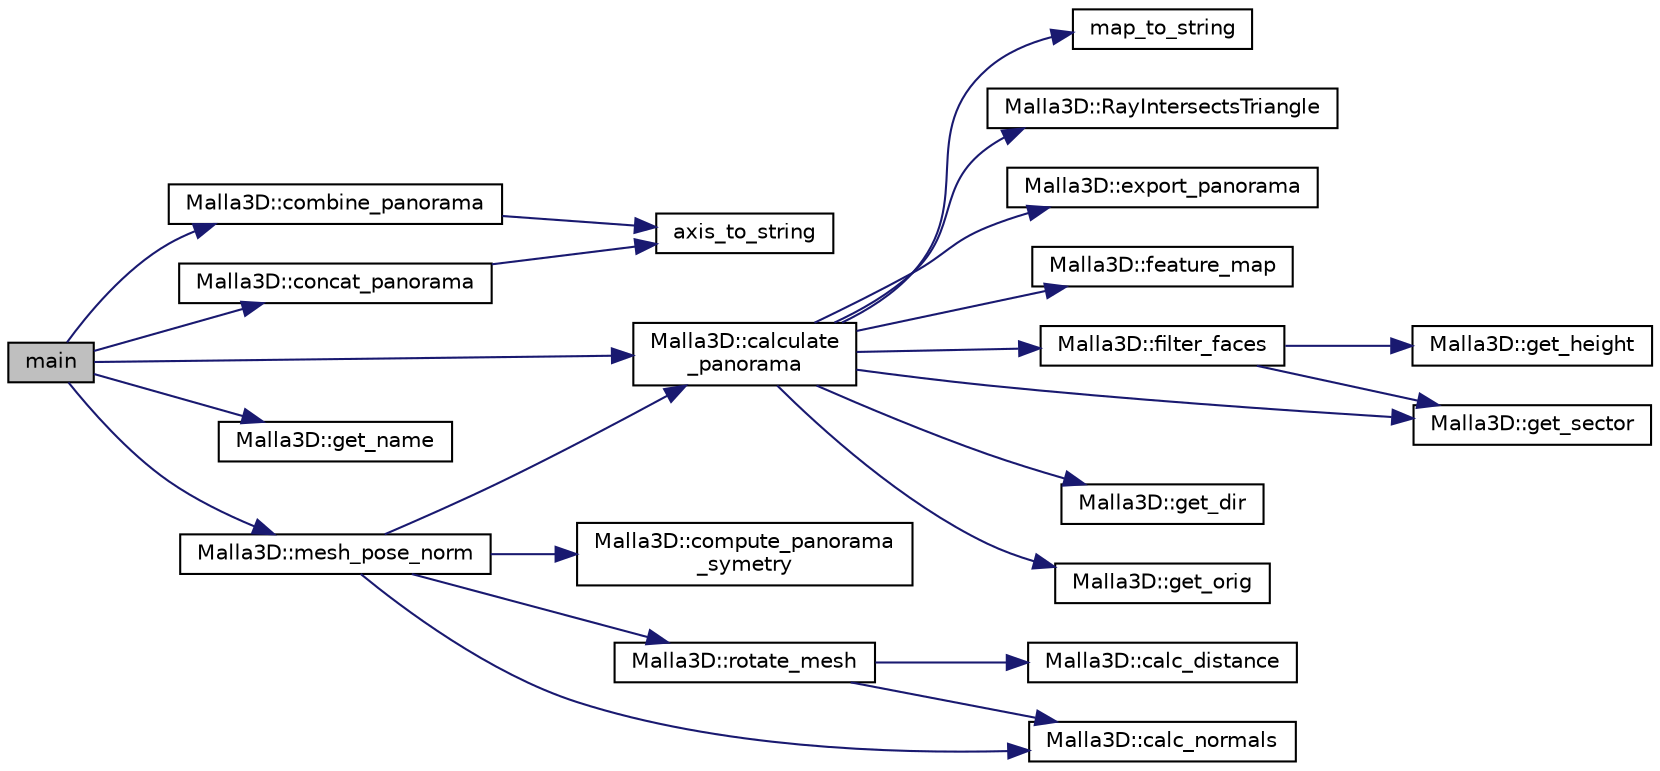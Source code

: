 digraph "main"
{
 // LATEX_PDF_SIZE
  edge [fontname="Helvetica",fontsize="10",labelfontname="Helvetica",labelfontsize="10"];
  node [fontname="Helvetica",fontsize="10",shape=record];
  rankdir="LR";
  Node1 [label="main",height=0.2,width=0.4,color="black", fillcolor="grey75", style="filled", fontcolor="black",tooltip=" "];
  Node1 -> Node2 [color="midnightblue",fontsize="10",style="solid",fontname="Helvetica"];
  Node2 [label="Malla3D::calculate\l_panorama",height=0.2,width=0.4,color="black", fillcolor="white", style="filled",URL="$classMalla3D.html#a62a468f594ed9248bfb756207d79bca9",tooltip="Calculate PANORAMA [extended] representation of the 3D mesh."];
  Node2 -> Node3 [color="midnightblue",fontsize="10",style="solid",fontname="Helvetica"];
  Node3 [label="Malla3D::export_panorama",height=0.2,width=0.4,color="black", fillcolor="white", style="filled",URL="$classMalla3D.html#ad15e8de3e89c77f8dde51dc62084d197",tooltip="Export PANORAMA representation to sdm , ndm or gndm."];
  Node2 -> Node4 [color="midnightblue",fontsize="10",style="solid",fontname="Helvetica"];
  Node4 [label="Malla3D::feature_map",height=0.2,width=0.4,color="black", fillcolor="white", style="filled",URL="$classMalla3D.html#af31e0135d4e38023e1cb13784247c7d3",tooltip="Compute the feature map specified ."];
  Node2 -> Node5 [color="midnightblue",fontsize="10",style="solid",fontname="Helvetica"];
  Node5 [label="Malla3D::filter_faces",height=0.2,width=0.4,color="black", fillcolor="white", style="filled",URL="$classMalla3D.html#a7ea87c0adeb5a82ff56d04088c78688b",tooltip="Separates the faces of the mesh according to their height and sector."];
  Node5 -> Node6 [color="midnightblue",fontsize="10",style="solid",fontname="Helvetica"];
  Node6 [label="Malla3D::get_height",height=0.2,width=0.4,color="black", fillcolor="white", style="filled",URL="$classMalla3D.html#a01febaaa4fb630d6c3b62590ff740e51",tooltip="Get height of a division of the cylinder."];
  Node5 -> Node7 [color="midnightblue",fontsize="10",style="solid",fontname="Helvetica"];
  Node7 [label="Malla3D::get_sector",height=0.2,width=0.4,color="black", fillcolor="white", style="filled",URL="$classMalla3D.html#a1bce49b0d0ef934299b68cd8f29626f6",tooltip="Get sector of a point."];
  Node2 -> Node8 [color="midnightblue",fontsize="10",style="solid",fontname="Helvetica"];
  Node8 [label="Malla3D::get_dir",height=0.2,width=0.4,color="black", fillcolor="white", style="filled",URL="$classMalla3D.html#a6316e6fd15009373da175d7e8a7dd978",tooltip="Get direction of ray based on axis and angle."];
  Node2 -> Node9 [color="midnightblue",fontsize="10",style="solid",fontname="Helvetica"];
  Node9 [label="Malla3D::get_orig",height=0.2,width=0.4,color="black", fillcolor="white", style="filled",URL="$classMalla3D.html#ac1801ab429f5d4531a48016d8629efce",tooltip="Get origin of ray based on axis and height."];
  Node2 -> Node7 [color="midnightblue",fontsize="10",style="solid",fontname="Helvetica"];
  Node2 -> Node10 [color="midnightblue",fontsize="10",style="solid",fontname="Helvetica"];
  Node10 [label="map_to_string",height=0.2,width=0.4,color="black", fillcolor="white", style="filled",URL="$aux_8h.html#aee40fe119b557ef2e8c1b596fd28c0b5",tooltip="Convert enum Map to std::string c++ type."];
  Node2 -> Node11 [color="midnightblue",fontsize="10",style="solid",fontname="Helvetica"];
  Node11 [label="Malla3D::RayIntersectsTriangle",height=0.2,width=0.4,color="black", fillcolor="white", style="filled",URL="$classMalla3D.html#a16cfe88c11a5a9ab468833cc412b4ba3",tooltip="Compute Ray-Triangle Intersection using Möller-Trumbore algorithm."];
  Node1 -> Node12 [color="midnightblue",fontsize="10",style="solid",fontname="Helvetica"];
  Node12 [label="Malla3D::combine_panorama",height=0.2,width=0.4,color="black", fillcolor="white", style="filled",URL="$classMalla3D.html#a2ad2058b8df4e1675840a12c298e14bd",tooltip="Combine PANORAMA feature maps SDM, NDM and GNDM in PANORAMA extended representation."];
  Node12 -> Node13 [color="midnightblue",fontsize="10",style="solid",fontname="Helvetica"];
  Node13 [label="axis_to_string",height=0.2,width=0.4,color="black", fillcolor="white", style="filled",URL="$aux_8h.html#afc31f23e1de37e57949b88b2da006122",tooltip="Convert enum Axis to std::string c++ type."];
  Node1 -> Node14 [color="midnightblue",fontsize="10",style="solid",fontname="Helvetica"];
  Node14 [label="Malla3D::concat_panorama",height=0.2,width=0.4,color="black", fillcolor="white", style="filled",URL="$classMalla3D.html#a9485ecd9e591a9c98f39dd51c94b0970",tooltip="Concatenation PANORAMA feature maps SDM and NDM."];
  Node14 -> Node13 [color="midnightblue",fontsize="10",style="solid",fontname="Helvetica"];
  Node1 -> Node15 [color="midnightblue",fontsize="10",style="solid",fontname="Helvetica"];
  Node15 [label="Malla3D::get_name",height=0.2,width=0.4,color="black", fillcolor="white", style="filled",URL="$classMalla3D.html#ad0766a8459b60817a673b2ff6425d189",tooltip="Get model's name."];
  Node1 -> Node16 [color="midnightblue",fontsize="10",style="solid",fontname="Helvetica"];
  Node16 [label="Malla3D::mesh_pose_norm",height=0.2,width=0.4,color="black", fillcolor="white", style="filled",URL="$classMalla3D.html#ae5af4cfebe85c90d999a78d5bb95b4ad",tooltip="Compute the angle that normalize pose of 3d mesh."];
  Node16 -> Node17 [color="midnightblue",fontsize="10",style="solid",fontname="Helvetica"];
  Node17 [label="Malla3D::calc_normals",height=0.2,width=0.4,color="black", fillcolor="white", style="filled",URL="$classMalla3D.html#a5e89df2d0021683c8815b42d3219fe26",tooltip="Calculate normals of mesh faces."];
  Node16 -> Node2 [color="midnightblue",fontsize="10",style="solid",fontname="Helvetica"];
  Node16 -> Node18 [color="midnightblue",fontsize="10",style="solid",fontname="Helvetica"];
  Node18 [label="Malla3D::compute_panorama\l_symetry",height=0.2,width=0.4,color="black", fillcolor="white", style="filled",URL="$classMalla3D.html#ac01f122da2498b91c843ae328f557ea1",tooltip="Computes symetry function of PANORAMA representation."];
  Node16 -> Node19 [color="midnightblue",fontsize="10",style="solid",fontname="Helvetica"];
  Node19 [label="Malla3D::rotate_mesh",height=0.2,width=0.4,color="black", fillcolor="white", style="filled",URL="$classMalla3D.html#a16fdfd8b127a8f5795a8d2b5f9bd996d",tooltip="Rotate the mesh."];
  Node19 -> Node20 [color="midnightblue",fontsize="10",style="solid",fontname="Helvetica"];
  Node20 [label="Malla3D::calc_distance",height=0.2,width=0.4,color="black", fillcolor="white", style="filled",URL="$classMalla3D.html#aa737de641d8f52b3e5e764bbade4aa98",tooltip="Calculate maximun distance from centroid."];
  Node19 -> Node17 [color="midnightblue",fontsize="10",style="solid",fontname="Helvetica"];
}
